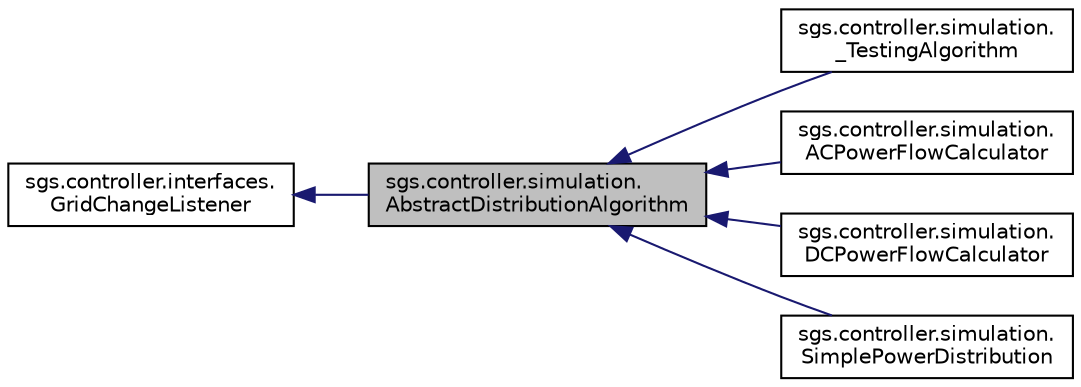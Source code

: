 digraph "sgs.controller.simulation.AbstractDistributionAlgorithm"
{
  edge [fontname="Helvetica",fontsize="10",labelfontname="Helvetica",labelfontsize="10"];
  node [fontname="Helvetica",fontsize="10",shape=record];
  rankdir="LR";
  Node1 [label="sgs.controller.simulation.\lAbstractDistributionAlgorithm",height=0.2,width=0.4,color="black", fillcolor="grey75", style="filled" fontcolor="black"];
  Node2 -> Node1 [dir="back",color="midnightblue",fontsize="10",style="solid"];
  Node2 [label="sgs.controller.interfaces.\lGridChangeListener",height=0.2,width=0.4,color="black", fillcolor="white", style="filled",URL="$interfacesgs_1_1controller_1_1interfaces_1_1_grid_change_listener.html"];
  Node1 -> Node3 [dir="back",color="midnightblue",fontsize="10",style="solid"];
  Node3 [label="sgs.controller.simulation.\l_TestingAlgorithm",height=0.2,width=0.4,color="black", fillcolor="white", style="filled",URL="$classsgs_1_1controller_1_1simulation_1_1___testing_algorithm.html"];
  Node1 -> Node4 [dir="back",color="midnightblue",fontsize="10",style="solid"];
  Node4 [label="sgs.controller.simulation.\lACPowerFlowCalculator",height=0.2,width=0.4,color="black", fillcolor="white", style="filled",URL="$classsgs_1_1controller_1_1simulation_1_1_a_c_power_flow_calculator.html"];
  Node1 -> Node5 [dir="back",color="midnightblue",fontsize="10",style="solid"];
  Node5 [label="sgs.controller.simulation.\lDCPowerFlowCalculator",height=0.2,width=0.4,color="black", fillcolor="white", style="filled",URL="$classsgs_1_1controller_1_1simulation_1_1_d_c_power_flow_calculator.html"];
  Node1 -> Node6 [dir="back",color="midnightblue",fontsize="10",style="solid"];
  Node6 [label="sgs.controller.simulation.\lSimplePowerDistribution",height=0.2,width=0.4,color="black", fillcolor="white", style="filled",URL="$classsgs_1_1controller_1_1simulation_1_1_simple_power_distribution.html"];
}
